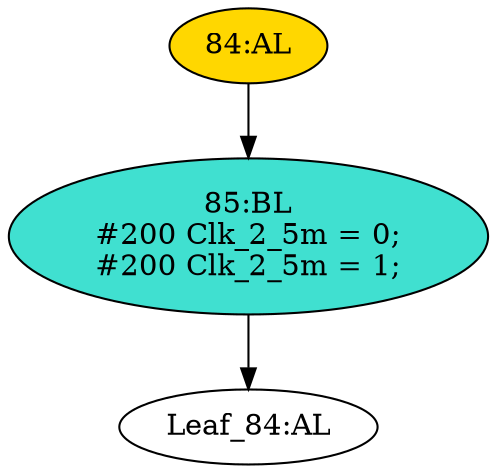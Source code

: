 strict digraph "" {
	node [label="\N"];
	"84:AL"	 [ast="<pyverilog.vparser.ast.Always object at 0x7fa9cb93c150>",
		clk_sens=False,
		fillcolor=gold,
		label="84:AL",
		sens="[]",
		statements="[]",
		style=filled,
		typ=Always,
		use_var="[]"];
	"85:BL"	 [ast="<pyverilog.vparser.ast.Block object at 0x7fa9cb93c650>",
		fillcolor=turquoise,
		label="85:BL
#200 Clk_2_5m = 0;
#200 Clk_2_5m = 1;",
		statements="[<pyverilog.vparser.ast.BlockingSubstitution object at 0x7fa9cb93c690>, <pyverilog.vparser.ast.BlockingSubstitution object at 0x7fa9cb93c8d0>]",
		style=filled,
		typ=Block];
	"84:AL" -> "85:BL"	 [cond="[]",
		lineno=None];
	"Leaf_84:AL"	 [def_var="['Clk_2_5m']",
		label="Leaf_84:AL"];
	"85:BL" -> "Leaf_84:AL"	 [cond="[]",
		lineno=None];
}
